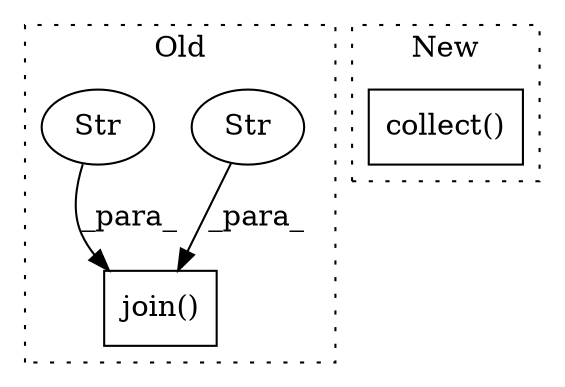 digraph G {
subgraph cluster0 {
1 [label="join()" a="75" s="2312,2359" l="13,1" shape="box"];
3 [label="Str" a="66" s="2340" l="8" shape="ellipse"];
4 [label="Str" a="66" s="2350" l="9" shape="ellipse"];
label = "Old";
style="dotted";
}
subgraph cluster1 {
2 [label="collect()" a="75" s="2466" l="12" shape="box"];
label = "New";
style="dotted";
}
3 -> 1 [label="_para_"];
4 -> 1 [label="_para_"];
}